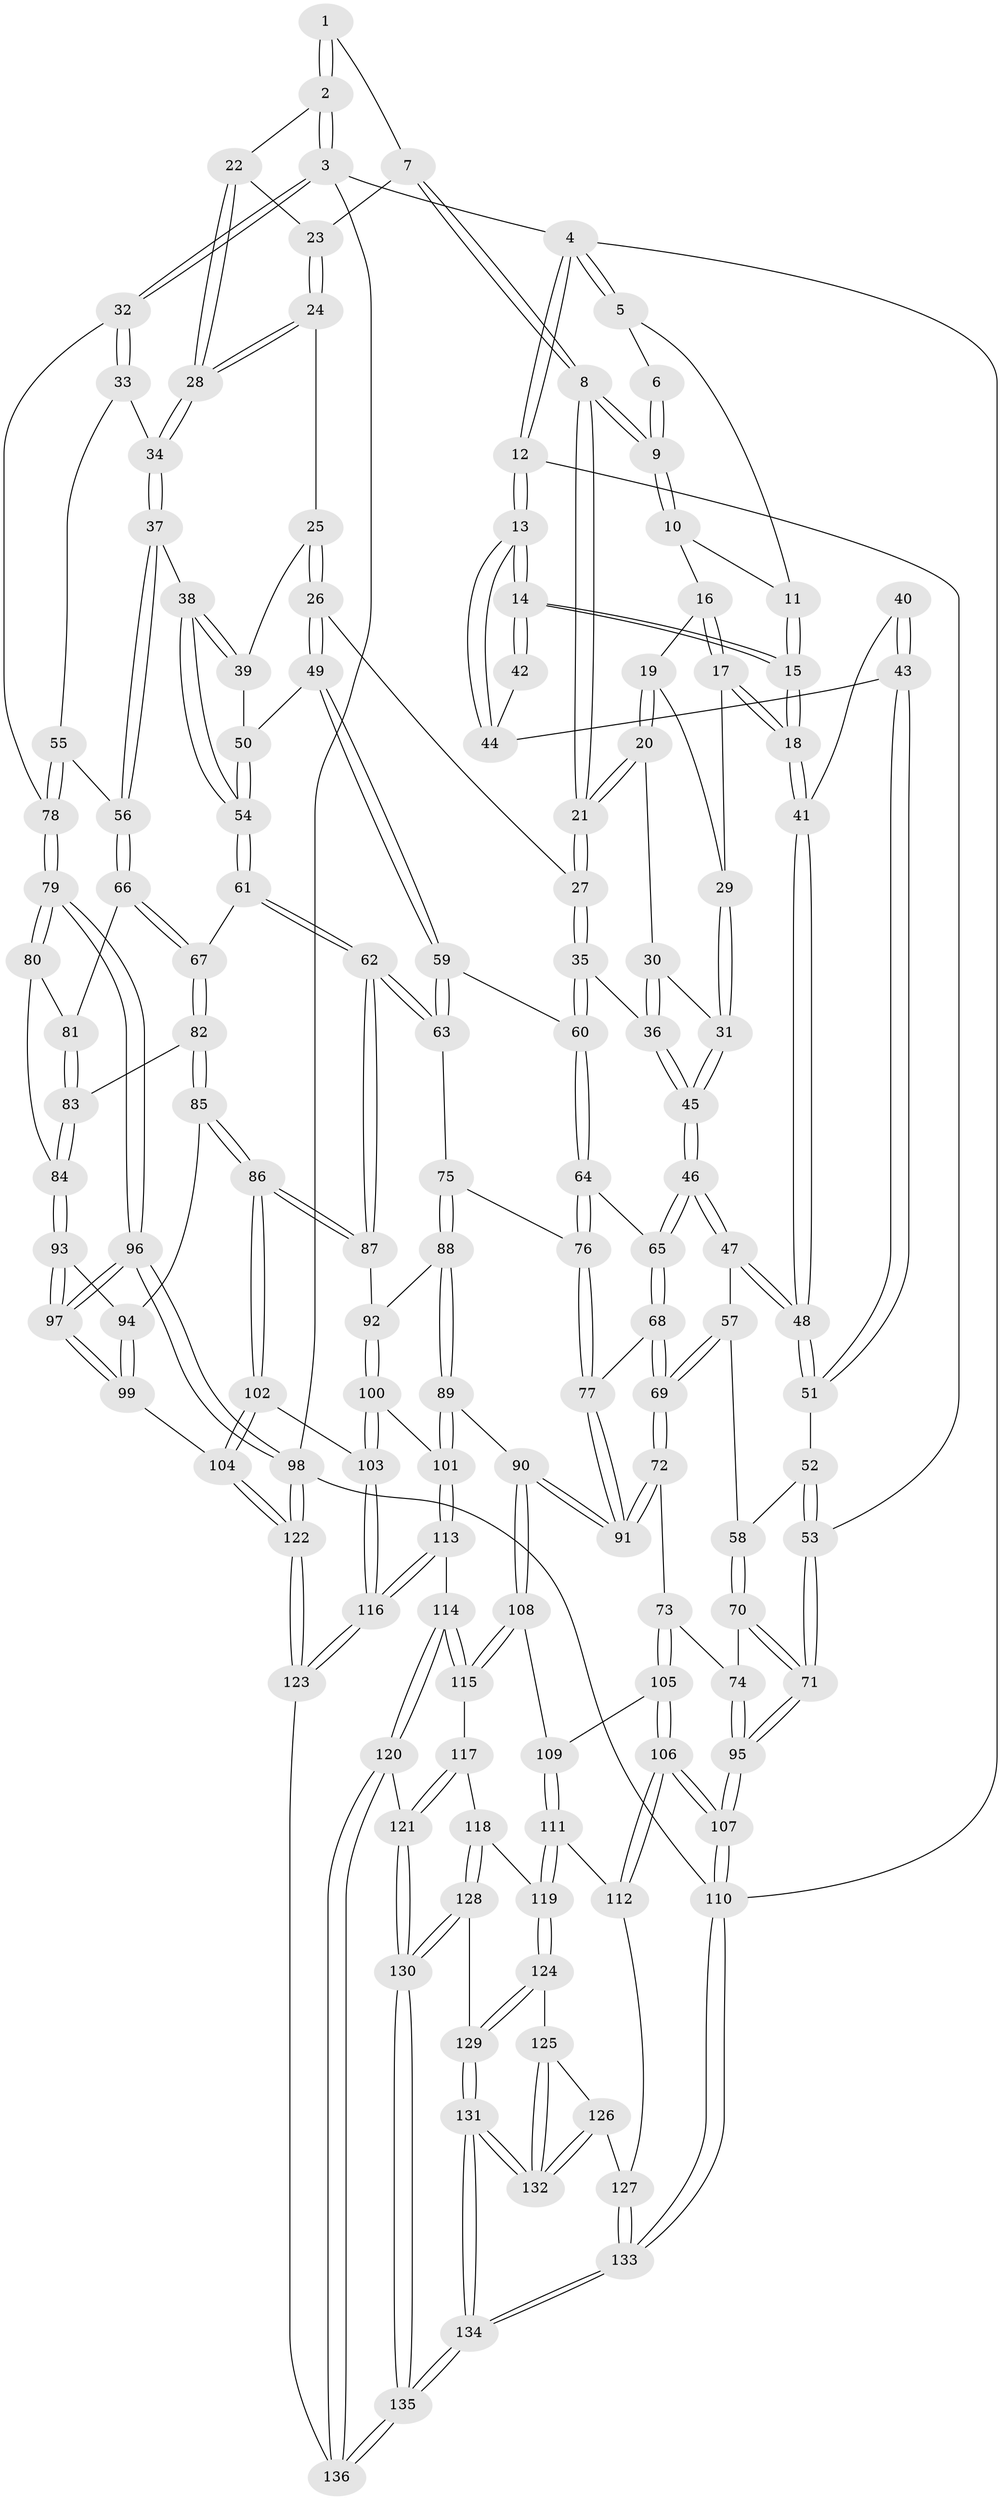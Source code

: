 // Generated by graph-tools (version 1.1) at 2025/16/03/09/25 04:16:58]
// undirected, 136 vertices, 337 edges
graph export_dot {
graph [start="1"]
  node [color=gray90,style=filled];
  1 [pos="+0.8036472338830616+0"];
  2 [pos="+1+0"];
  3 [pos="+1+0"];
  4 [pos="+0+0"];
  5 [pos="+0.26704834623626555+0"];
  6 [pos="+0.5320740253234314+0"];
  7 [pos="+0.711494241313822+0.11251806276852543"];
  8 [pos="+0.5810184026888129+0.1488595122326265"];
  9 [pos="+0.5710893106189309+0.1324073713758282"];
  10 [pos="+0.41349673941535425+0.07613260773190424"];
  11 [pos="+0.2662570743664059+0"];
  12 [pos="+0+0.21426217780257845"];
  13 [pos="+0+0.18146163038896718"];
  14 [pos="+0+0.16017019580868416"];
  15 [pos="+0.22355424512522154+0"];
  16 [pos="+0.4144062736163389+0.1400827491559247"];
  17 [pos="+0.23709073936616037+0.16579263843048883"];
  18 [pos="+0.23194225744058547+0.1645901370892304"];
  19 [pos="+0.4186288287915458+0.17725221446794467"];
  20 [pos="+0.4378933443280189+0.19907637502909845"];
  21 [pos="+0.5488778230016893+0.2392932922047567"];
  22 [pos="+0.9129186043819838+0.07719800424748295"];
  23 [pos="+0.7179517170943154+0.12004074716469905"];
  24 [pos="+0.7605891118990047+0.1787649028464788"];
  25 [pos="+0.7605332231012911+0.17887799152809067"];
  26 [pos="+0.563741720304095+0.2741918371906917"];
  27 [pos="+0.5532497162888079+0.26092678309059025"];
  28 [pos="+0.8534341428090553+0.1983037755685696"];
  29 [pos="+0.33930251005248985+0.1943700485862211"];
  30 [pos="+0.43747394387895466+0.19957092444121033"];
  31 [pos="+0.3689999977871745+0.25869359822780746"];
  32 [pos="+1+0.16879571402615862"];
  33 [pos="+1+0.23987924927104762"];
  34 [pos="+0.8901031311159214+0.2560283786582085"];
  35 [pos="+0.41666580427146516+0.33389955607387595"];
  36 [pos="+0.3885738588910847+0.33195646921353233"];
  37 [pos="+0.8604609341153716+0.34030297864905656"];
  38 [pos="+0.817785269353257+0.35222841914097824"];
  39 [pos="+0.7276373496668664+0.26041257819081726"];
  40 [pos="+0.10466769488938447+0.21759110677130378"];
  41 [pos="+0.21814299649889052+0.20123277501925507"];
  42 [pos="+0.06116336622877371+0.20096867660496862"];
  43 [pos="+0.08548365311735494+0.29199415634319337"];
  44 [pos="+0.058683724338646076+0.27584298046425076"];
  45 [pos="+0.35186105442906607+0.3342371218524136"];
  46 [pos="+0.31721288692783867+0.35075377756507004"];
  47 [pos="+0.2433547402440678+0.3237542298055921"];
  48 [pos="+0.2386517353393115+0.3139405567270857"];
  49 [pos="+0.5671217188981276+0.27900484242584633"];
  50 [pos="+0.6761410040198014+0.29174578343625873"];
  51 [pos="+0.08605075529651089+0.3121190795330116"];
  52 [pos="+0.07124710852214368+0.32893538488238083"];
  53 [pos="+0+0.4180836933709413"];
  54 [pos="+0.7399437801155526+0.415862277193719"];
  55 [pos="+0.9285261806160284+0.41806988127937933"];
  56 [pos="+0.9257627078475708+0.41836918384052996"];
  57 [pos="+0.22200391829082727+0.35315662339553366"];
  58 [pos="+0.1317684479663+0.4017833746291986"];
  59 [pos="+0.5681855604266967+0.29818713874330033"];
  60 [pos="+0.4654263017257179+0.41640116351142215"];
  61 [pos="+0.709847892051208+0.4773862693180877"];
  62 [pos="+0.6717698487270238+0.485430032054912"];
  63 [pos="+0.615036144823941+0.4778348572073286"];
  64 [pos="+0.46590692744235923+0.4215897576651411"];
  65 [pos="+0.3382414654715659+0.42632758049739816"];
  66 [pos="+0.9199842010461564+0.43347537995905566"];
  67 [pos="+0.7278672254348613+0.4899596547677581"];
  68 [pos="+0.3388637527107841+0.445701754131922"];
  69 [pos="+0.2123323670470927+0.5399895984248397"];
  70 [pos="+0.1294096648647876+0.405367908723761"];
  71 [pos="+0+0.4509500608241185"];
  72 [pos="+0.19055642388183816+0.5803312860550023"];
  73 [pos="+0.18214129611409002+0.5826293636971511"];
  74 [pos="+0.12960314538398995+0.5462519411783973"];
  75 [pos="+0.6081630422596744+0.48162322242994965"];
  76 [pos="+0.4816275139576039+0.45409208127344985"];
  77 [pos="+0.40047654930671733+0.5264044551399646"];
  78 [pos="+1+0.45585036581663896"];
  79 [pos="+1+0.4985061845980987"];
  80 [pos="+0.9750000335561557+0.508166177514784"];
  81 [pos="+0.9190067871316501+0.44010080192036133"];
  82 [pos="+0.7916747405906291+0.5517994224768957"];
  83 [pos="+0.8860878095140029+0.5481692469217528"];
  84 [pos="+0.9333036920566986+0.59462068924567"];
  85 [pos="+0.7793131098848362+0.647490685763423"];
  86 [pos="+0.744209899602699+0.6751112353264934"];
  87 [pos="+0.6741197036549884+0.6518082428124707"];
  88 [pos="+0.5486851063667373+0.5795546767377221"];
  89 [pos="+0.4304936403484212+0.6789034825063092"];
  90 [pos="+0.4143944689866413+0.6766520188508591"];
  91 [pos="+0.39972995874301354+0.6578347888924206"];
  92 [pos="+0.653885560305055+0.6616547880948046"];
  93 [pos="+0.9509020796467362+0.6169345956872326"];
  94 [pos="+0.7937467949857673+0.6545675054956995"];
  95 [pos="+0+0.471754543437333"];
  96 [pos="+1+0.8053611033169599"];
  97 [pos="+1+0.7829360755438514"];
  98 [pos="+1+1"];
  99 [pos="+0.9566425044533183+0.796648913121941"];
  100 [pos="+0.5888124102432328+0.7515241304060457"];
  101 [pos="+0.49132730681428055+0.7275862737034121"];
  102 [pos="+0.7391734473558804+0.8160898552714182"];
  103 [pos="+0.6596939743520239+0.8236729256986874"];
  104 [pos="+0.8029798814595146+0.8471462375584786"];
  105 [pos="+0.14551132538528957+0.6683495893805129"];
  106 [pos="+0+0.7772138821800654"];
  107 [pos="+0+0.7715182022284685"];
  108 [pos="+0.35080363828781524+0.7659207155289576"];
  109 [pos="+0.18973007140658124+0.7458898180126927"];
  110 [pos="+0+1"];
  111 [pos="+0.1680576647019819+0.8496588738463443"];
  112 [pos="+0.05162437615858738+0.8374308255486121"];
  113 [pos="+0.49683416324031243+0.9231390605925031"];
  114 [pos="+0.42400657397102925+0.9078614821204732"];
  115 [pos="+0.3419756400285697+0.8022782175797101"];
  116 [pos="+0.5648736519275924+0.9953103409817837"];
  117 [pos="+0.3139832038330627+0.8338383757359897"];
  118 [pos="+0.1806542072434957+0.8609419597484114"];
  119 [pos="+0.17799202485856608+0.8597691395711989"];
  120 [pos="+0.3587967831037749+0.9641368886185495"];
  121 [pos="+0.3058908851639467+0.927114314592434"];
  122 [pos="+0.7488292482348692+1"];
  123 [pos="+0.5958266098435818+1"];
  124 [pos="+0.14752285186504913+0.9181685010343421"];
  125 [pos="+0.13626746985868818+0.9290613709549532"];
  126 [pos="+0.08826796647866827+0.9274933628823805"];
  127 [pos="+0.07554857377876088+0.9207200172522316"];
  128 [pos="+0.21189997016977696+0.9208358567877983"];
  129 [pos="+0.16523967439658527+0.9625124998681929"];
  130 [pos="+0.24756783338469573+0.962371511231848"];
  131 [pos="+0.13029255696651224+1"];
  132 [pos="+0.1223536185846371+0.9778648639297055"];
  133 [pos="+0+1"];
  134 [pos="+0.1186522060435372+1"];
  135 [pos="+0.1826366354890208+1"];
  136 [pos="+0.3932796069152454+1"];
  1 -- 2;
  1 -- 2;
  1 -- 7;
  2 -- 3;
  2 -- 3;
  2 -- 22;
  3 -- 4;
  3 -- 32;
  3 -- 32;
  3 -- 98;
  4 -- 5;
  4 -- 5;
  4 -- 12;
  4 -- 12;
  4 -- 110;
  5 -- 6;
  5 -- 11;
  6 -- 9;
  6 -- 9;
  7 -- 8;
  7 -- 8;
  7 -- 23;
  8 -- 9;
  8 -- 9;
  8 -- 21;
  8 -- 21;
  9 -- 10;
  9 -- 10;
  10 -- 11;
  10 -- 16;
  11 -- 15;
  11 -- 15;
  12 -- 13;
  12 -- 13;
  12 -- 53;
  13 -- 14;
  13 -- 14;
  13 -- 44;
  13 -- 44;
  14 -- 15;
  14 -- 15;
  14 -- 42;
  14 -- 42;
  15 -- 18;
  15 -- 18;
  16 -- 17;
  16 -- 17;
  16 -- 19;
  17 -- 18;
  17 -- 18;
  17 -- 29;
  18 -- 41;
  18 -- 41;
  19 -- 20;
  19 -- 20;
  19 -- 29;
  20 -- 21;
  20 -- 21;
  20 -- 30;
  21 -- 27;
  21 -- 27;
  22 -- 23;
  22 -- 28;
  22 -- 28;
  23 -- 24;
  23 -- 24;
  24 -- 25;
  24 -- 28;
  24 -- 28;
  25 -- 26;
  25 -- 26;
  25 -- 39;
  26 -- 27;
  26 -- 49;
  26 -- 49;
  27 -- 35;
  27 -- 35;
  28 -- 34;
  28 -- 34;
  29 -- 31;
  29 -- 31;
  30 -- 31;
  30 -- 36;
  30 -- 36;
  31 -- 45;
  31 -- 45;
  32 -- 33;
  32 -- 33;
  32 -- 78;
  33 -- 34;
  33 -- 55;
  34 -- 37;
  34 -- 37;
  35 -- 36;
  35 -- 60;
  35 -- 60;
  36 -- 45;
  36 -- 45;
  37 -- 38;
  37 -- 56;
  37 -- 56;
  38 -- 39;
  38 -- 39;
  38 -- 54;
  38 -- 54;
  39 -- 50;
  40 -- 41;
  40 -- 43;
  40 -- 43;
  41 -- 48;
  41 -- 48;
  42 -- 44;
  43 -- 44;
  43 -- 51;
  43 -- 51;
  45 -- 46;
  45 -- 46;
  46 -- 47;
  46 -- 47;
  46 -- 65;
  46 -- 65;
  47 -- 48;
  47 -- 48;
  47 -- 57;
  48 -- 51;
  48 -- 51;
  49 -- 50;
  49 -- 59;
  49 -- 59;
  50 -- 54;
  50 -- 54;
  51 -- 52;
  52 -- 53;
  52 -- 53;
  52 -- 58;
  53 -- 71;
  53 -- 71;
  54 -- 61;
  54 -- 61;
  55 -- 56;
  55 -- 78;
  55 -- 78;
  56 -- 66;
  56 -- 66;
  57 -- 58;
  57 -- 69;
  57 -- 69;
  58 -- 70;
  58 -- 70;
  59 -- 60;
  59 -- 63;
  59 -- 63;
  60 -- 64;
  60 -- 64;
  61 -- 62;
  61 -- 62;
  61 -- 67;
  62 -- 63;
  62 -- 63;
  62 -- 87;
  62 -- 87;
  63 -- 75;
  64 -- 65;
  64 -- 76;
  64 -- 76;
  65 -- 68;
  65 -- 68;
  66 -- 67;
  66 -- 67;
  66 -- 81;
  67 -- 82;
  67 -- 82;
  68 -- 69;
  68 -- 69;
  68 -- 77;
  69 -- 72;
  69 -- 72;
  70 -- 71;
  70 -- 71;
  70 -- 74;
  71 -- 95;
  71 -- 95;
  72 -- 73;
  72 -- 91;
  72 -- 91;
  73 -- 74;
  73 -- 105;
  73 -- 105;
  74 -- 95;
  74 -- 95;
  75 -- 76;
  75 -- 88;
  75 -- 88;
  76 -- 77;
  76 -- 77;
  77 -- 91;
  77 -- 91;
  78 -- 79;
  78 -- 79;
  79 -- 80;
  79 -- 80;
  79 -- 96;
  79 -- 96;
  80 -- 81;
  80 -- 84;
  81 -- 83;
  81 -- 83;
  82 -- 83;
  82 -- 85;
  82 -- 85;
  83 -- 84;
  83 -- 84;
  84 -- 93;
  84 -- 93;
  85 -- 86;
  85 -- 86;
  85 -- 94;
  86 -- 87;
  86 -- 87;
  86 -- 102;
  86 -- 102;
  87 -- 92;
  88 -- 89;
  88 -- 89;
  88 -- 92;
  89 -- 90;
  89 -- 101;
  89 -- 101;
  90 -- 91;
  90 -- 91;
  90 -- 108;
  90 -- 108;
  92 -- 100;
  92 -- 100;
  93 -- 94;
  93 -- 97;
  93 -- 97;
  94 -- 99;
  94 -- 99;
  95 -- 107;
  95 -- 107;
  96 -- 97;
  96 -- 97;
  96 -- 98;
  96 -- 98;
  97 -- 99;
  97 -- 99;
  98 -- 122;
  98 -- 122;
  98 -- 110;
  99 -- 104;
  100 -- 101;
  100 -- 103;
  100 -- 103;
  101 -- 113;
  101 -- 113;
  102 -- 103;
  102 -- 104;
  102 -- 104;
  103 -- 116;
  103 -- 116;
  104 -- 122;
  104 -- 122;
  105 -- 106;
  105 -- 106;
  105 -- 109;
  106 -- 107;
  106 -- 107;
  106 -- 112;
  106 -- 112;
  107 -- 110;
  107 -- 110;
  108 -- 109;
  108 -- 115;
  108 -- 115;
  109 -- 111;
  109 -- 111;
  110 -- 133;
  110 -- 133;
  111 -- 112;
  111 -- 119;
  111 -- 119;
  112 -- 127;
  113 -- 114;
  113 -- 116;
  113 -- 116;
  114 -- 115;
  114 -- 115;
  114 -- 120;
  114 -- 120;
  115 -- 117;
  116 -- 123;
  116 -- 123;
  117 -- 118;
  117 -- 121;
  117 -- 121;
  118 -- 119;
  118 -- 128;
  118 -- 128;
  119 -- 124;
  119 -- 124;
  120 -- 121;
  120 -- 136;
  120 -- 136;
  121 -- 130;
  121 -- 130;
  122 -- 123;
  122 -- 123;
  123 -- 136;
  124 -- 125;
  124 -- 129;
  124 -- 129;
  125 -- 126;
  125 -- 132;
  125 -- 132;
  126 -- 127;
  126 -- 132;
  126 -- 132;
  127 -- 133;
  127 -- 133;
  128 -- 129;
  128 -- 130;
  128 -- 130;
  129 -- 131;
  129 -- 131;
  130 -- 135;
  130 -- 135;
  131 -- 132;
  131 -- 132;
  131 -- 134;
  131 -- 134;
  133 -- 134;
  133 -- 134;
  134 -- 135;
  134 -- 135;
  135 -- 136;
  135 -- 136;
}
